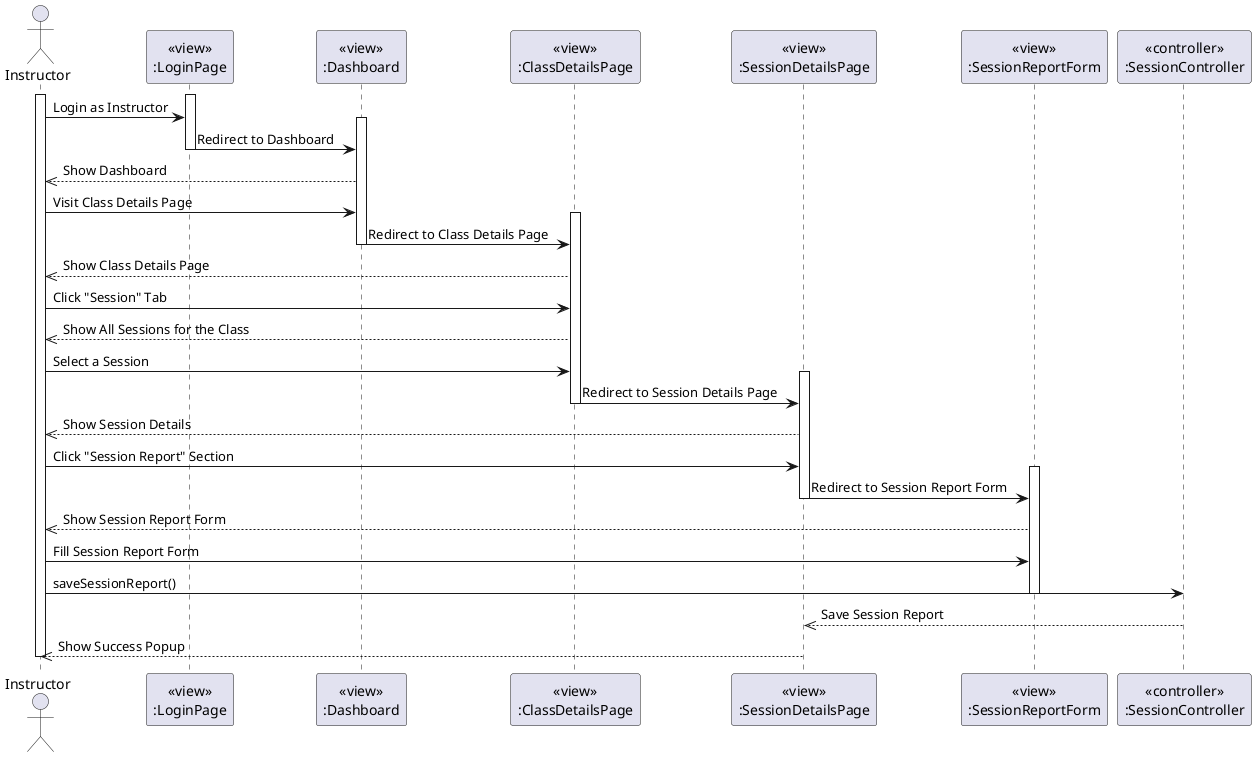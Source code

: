 @startuml AddSessionReport
actor Instructor
participant LoginPageView [
  <<view>>
  :LoginPage
]

participant DashboardView [
  <<view>>
  :Dashboard
]

participant ClassDetailsPageView [
  <<view>>
  :ClassDetailsPage
]

participant SessionDetailsPageView [
  <<view>>
  :SessionDetailsPage
]

participant SessionReportFormView [
  <<view>>
  :SessionReportForm
]

participant SessionController [
  <<controller>>
  :SessionController
]

activate Instructor
activate LoginPageView
Instructor -> LoginPageView: Login as Instructor
activate DashboardView
LoginPageView -> DashboardView: Redirect to Dashboard
deactivate LoginPageView

DashboardView -->> Instructor: Show Dashboard

Instructor -> DashboardView: Visit Class Details Page
activate ClassDetailsPageView
DashboardView -> ClassDetailsPageView: Redirect to Class Details Page
deactivate DashboardView

ClassDetailsPageView -->> Instructor: Show Class Details Page

Instructor -> ClassDetailsPageView: Click "Session" Tab
ClassDetailsPageView -->> Instructor: Show All Sessions for the Class

Instructor -> ClassDetailsPageView: Select a Session
activate SessionDetailsPageView
ClassDetailsPageView -> SessionDetailsPageView: Redirect to Session Details Page
deactivate ClassDetailsPageView

SessionDetailsPageView -->> Instructor: Show Session Details

Instructor -> SessionDetailsPageView: Click "Session Report" Section
activate SessionReportFormView
SessionDetailsPageView -> SessionReportFormView: Redirect to Session Report Form
deactivate SessionDetailsPageView

SessionReportFormView -->> Instructor: Show Session Report Form

Instructor -> SessionReportFormView: Fill Session Report Form
Instructor -> SessionController: saveSessionReport()
deactivate SessionReportFormView

SessionController -->> SessionDetailsPageView: Save Session Report
SessionDetailsPageView -->> Instructor: Show Success Popup

deactivate Instructor
deactivate ClassDetailsPageView
deactivate SessionDetailsPageView
deactivate SessionReportFormView
deactivate SessionController
@enduml
